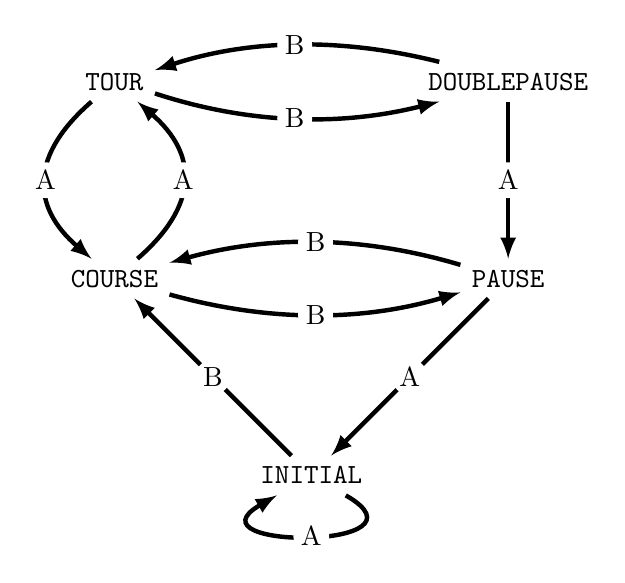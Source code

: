 \begin{tikzpicture}[ultra thick, xscale=1, yscale=.5]
%\tikzstyle{sommet}=[circle, draw, minimum size=1em, inner sep=1];
\tikzstyle{poids}=[midway, fill=white, circle, inner sep=1];
\node (INITIAL) at (2.5, -5) {\texttt{INITIAL}};
\node (COURSE) at (0, 0) {\texttt{COURSE}};
\node (PAUSE) at (5, 0) {\texttt{PAUSE}};
\node (TOUR) at (0, 5) {\texttt{TOUR}};
\node (DOUBLEPAUSE) at (5, 5) {\texttt{DOUBLEPAUSE}};
\draw (INITIAL) edge[-latex, out=315, in=225, looseness=10] node[poids]{A} (INITIAL);
\draw (COURSE) edge[-latex, bend right] node[poids]{A} (TOUR);
\draw (PAUSE) edge[-latex] node[poids]{A} (INITIAL);
\draw (TOUR) edge[-latex, bend right] node[poids]{A} (COURSE);
\draw (DOUBLEPAUSE) edge[-latex]  node[poids]{A} (PAUSE);
\draw (INITIAL) edge[-latex]  node[poids]{B} (COURSE);
\draw (COURSE) edge[-latex, bend right]  node[poids]{B} (PAUSE);
\draw (PAUSE) edge[-latex, bend right]  node[poids]{B} (COURSE);
\draw (TOUR) edge[-latex, bend right]  node[poids]{B} (DOUBLEPAUSE);
\draw (DOUBLEPAUSE) edge[-latex, bend right]  node[poids]{B} (TOUR);
\end{tikzpicture}
